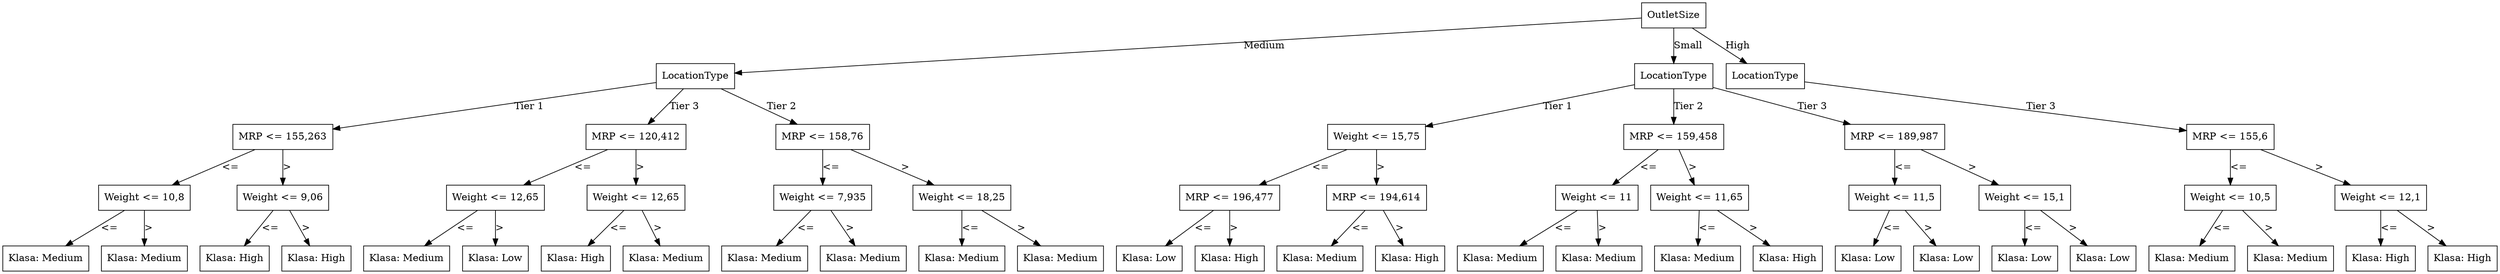 digraph Forest {
node [shape=box];
node0 [label="OutletSize"];
node0 -> node1 [label="Medium"];
node1 [label="LocationType"];
node1 -> node2 [label="Tier 1"];
node2 [label="MRP <= 155,263"];
node2 -> node3 [label="<="];
node3 [label="Weight <= 10,8"];
node3 -> node4 [label="<="];
node4 [label="Klasa: Medium"];
node3 -> node5 [label=">"];
node5 [label="Klasa: Medium"];
node2 -> node6 [label=">"];
node6 [label="Weight <= 9,06"];
node6 -> node7 [label="<="];
node7 [label="Klasa: High"];
node6 -> node8 [label=">"];
node8 [label="Klasa: High"];
node1 -> node9 [label="Tier 3"];
node9 [label="MRP <= 120,412"];
node9 -> node10 [label="<="];
node10 [label="Weight <= 12,65"];
node10 -> node11 [label="<="];
node11 [label="Klasa: Medium"];
node10 -> node12 [label=">"];
node12 [label="Klasa: Low"];
node9 -> node13 [label=">"];
node13 [label="Weight <= 12,65"];
node13 -> node14 [label="<="];
node14 [label="Klasa: High"];
node13 -> node15 [label=">"];
node15 [label="Klasa: Medium"];
node1 -> node16 [label="Tier 2"];
node16 [label="MRP <= 158,76"];
node16 -> node17 [label="<="];
node17 [label="Weight <= 7,935"];
node17 -> node18 [label="<="];
node18 [label="Klasa: Medium"];
node17 -> node19 [label=">"];
node19 [label="Klasa: Medium"];
node16 -> node20 [label=">"];
node20 [label="Weight <= 18,25"];
node20 -> node21 [label="<="];
node21 [label="Klasa: Medium"];
node20 -> node22 [label=">"];
node22 [label="Klasa: Medium"];
node0 -> node23 [label="Small"];
node23 [label="LocationType"];
node23 -> node24 [label="Tier 1"];
node24 [label="Weight <= 15,75"];
node24 -> node25 [label="<="];
node25 [label="MRP <= 196,477"];
node25 -> node26 [label="<="];
node26 [label="Klasa: Low"];
node25 -> node27 [label=">"];
node27 [label="Klasa: High"];
node24 -> node28 [label=">"];
node28 [label="MRP <= 194,614"];
node28 -> node29 [label="<="];
node29 [label="Klasa: Medium"];
node28 -> node30 [label=">"];
node30 [label="Klasa: High"];
node23 -> node31 [label="Tier 2"];
node31 [label="MRP <= 159,458"];
node31 -> node32 [label="<="];
node32 [label="Weight <= 11"];
node32 -> node33 [label="<="];
node33 [label="Klasa: Medium"];
node32 -> node34 [label=">"];
node34 [label="Klasa: Medium"];
node31 -> node35 [label=">"];
node35 [label="Weight <= 11,65"];
node35 -> node36 [label="<="];
node36 [label="Klasa: Medium"];
node35 -> node37 [label=">"];
node37 [label="Klasa: High"];
node23 -> node38 [label="Tier 3"];
node38 [label="MRP <= 189,987"];
node38 -> node39 [label="<="];
node39 [label="Weight <= 11,5"];
node39 -> node40 [label="<="];
node40 [label="Klasa: Low"];
node39 -> node41 [label=">"];
node41 [label="Klasa: Low"];
node38 -> node42 [label=">"];
node42 [label="Weight <= 15,1"];
node42 -> node43 [label="<="];
node43 [label="Klasa: Low"];
node42 -> node44 [label=">"];
node44 [label="Klasa: Low"];
node0 -> node45 [label="High"];
node45 [label="LocationType"];
node45 -> node46 [label="Tier 3"];
node46 [label="MRP <= 155,6"];
node46 -> node47 [label="<="];
node47 [label="Weight <= 10,5"];
node47 -> node48 [label="<="];
node48 [label="Klasa: Medium"];
node47 -> node49 [label=">"];
node49 [label="Klasa: Medium"];
node46 -> node50 [label=">"];
node50 [label="Weight <= 12,1"];
node50 -> node51 [label="<="];
node51 [label="Klasa: High"];
node50 -> node52 [label=">"];
node52 [label="Klasa: High"];
}
